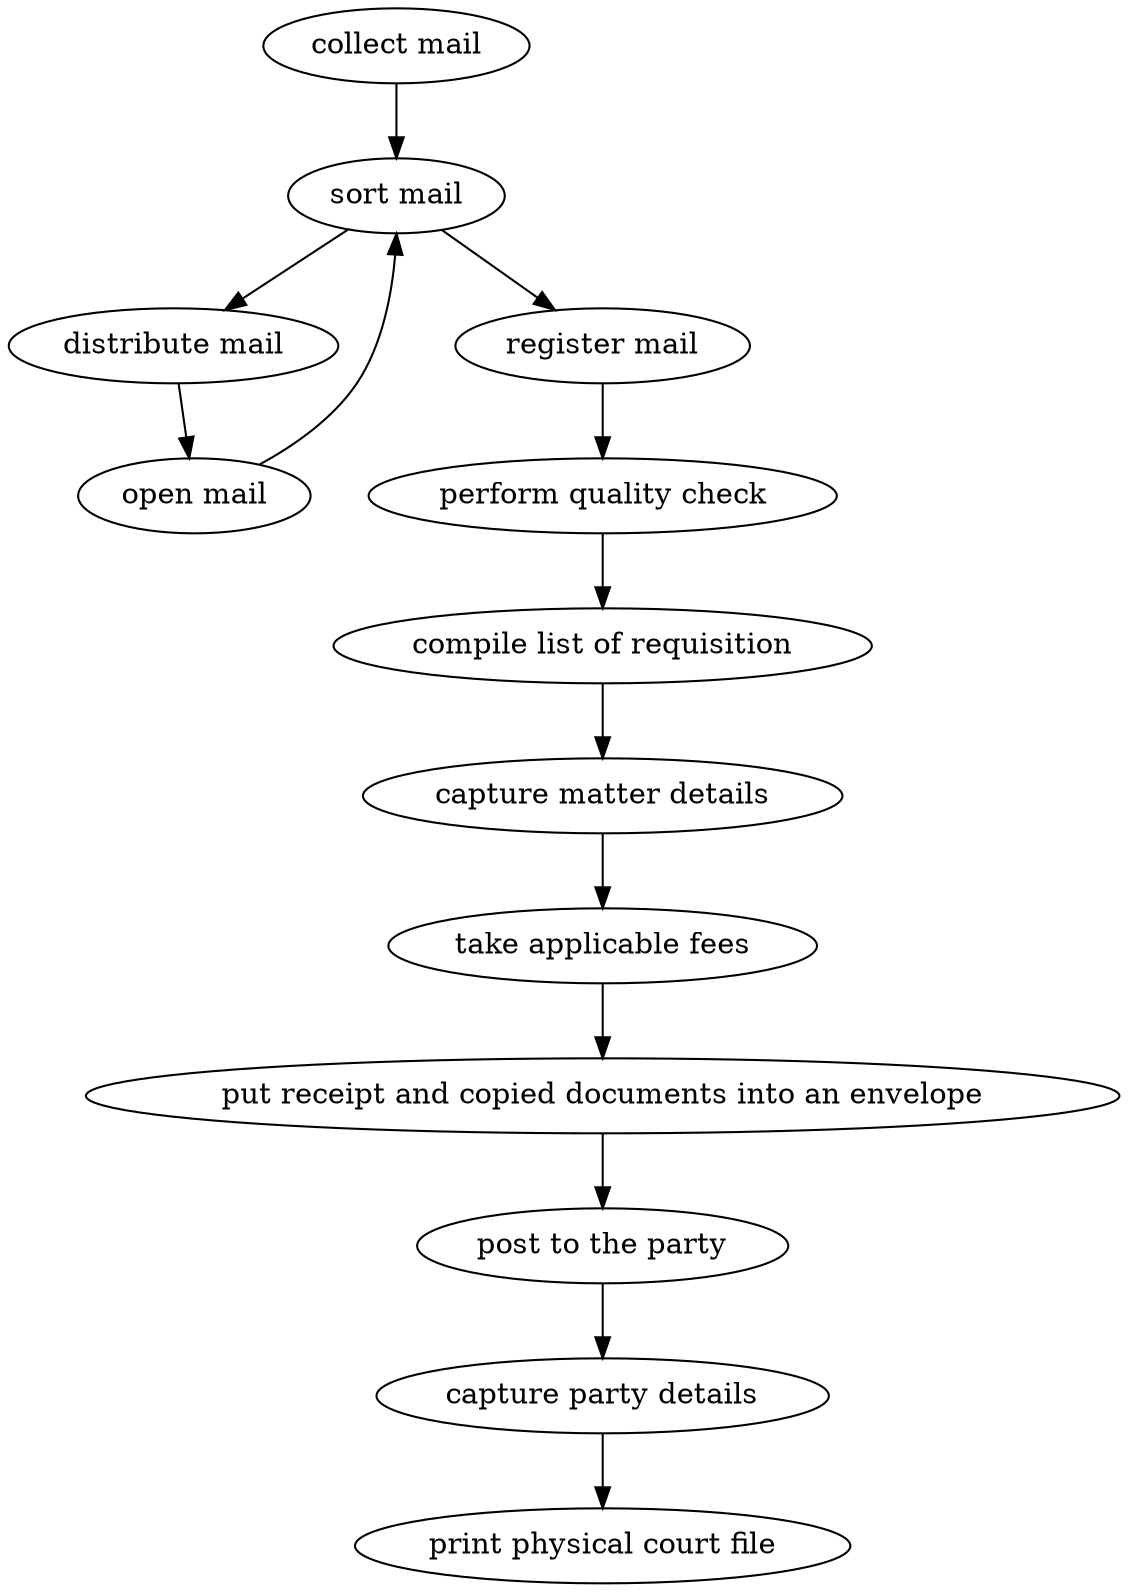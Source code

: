 strict digraph "doc-3.5" {
	graph [name="doc-3.5"];
	"collect mail"	[attrs="{'type': 'Activity', 'label': 'collect mail'}"];
	"sort mail"	[attrs="{'type': 'Activity', 'label': 'sort mail'}"];
	"collect mail" -> "sort mail"	[attrs="{'type': 'flow', 'label': 'flow'}"];
	"distribute mail"	[attrs="{'type': 'Activity', 'label': 'distribute mail'}"];
	"sort mail" -> "distribute mail"	[attrs="{'type': 'flow', 'label': 'flow'}"];
	"register mail"	[attrs="{'type': 'Activity', 'label': 'register mail'}"];
	"sort mail" -> "register mail"	[attrs="{'type': 'flow', 'label': 'flow'}"];
	"open mail"	[attrs="{'type': 'Activity', 'label': 'open mail'}"];
	"distribute mail" -> "open mail"	[attrs="{'type': 'flow', 'label': 'flow'}"];
	"open mail" -> "sort mail"	[attrs="{'type': 'flow', 'label': 'flow'}"];
	"perform quality check"	[attrs="{'type': 'Activity', 'label': 'perform quality check'}"];
	"register mail" -> "perform quality check"	[attrs="{'type': 'flow', 'label': 'flow'}"];
	"compile list of requisition"	[attrs="{'type': 'Activity', 'label': 'compile list of requisition'}"];
	"perform quality check" -> "compile list of requisition"	[attrs="{'type': 'flow', 'label': 'flow'}"];
	"capture matter details"	[attrs="{'type': 'Activity', 'label': 'capture matter details'}"];
	"compile list of requisition" -> "capture matter details"	[attrs="{'type': 'flow', 'label': 'flow'}"];
	"take applicable fees"	[attrs="{'type': 'Activity', 'label': 'take applicable fees'}"];
	"capture matter details" -> "take applicable fees"	[attrs="{'type': 'flow', 'label': 'flow'}"];
	"put receipt and copied documents into an envelope"	[attrs="{'type': 'Activity', 'label': 'put receipt and copied documents into an envelope'}"];
	"take applicable fees" -> "put receipt and copied documents into an envelope"	[attrs="{'type': 'flow', 'label': 'flow'}"];
	"post to the party"	[attrs="{'type': 'Activity', 'label': 'post to the party'}"];
	"put receipt and copied documents into an envelope" -> "post to the party"	[attrs="{'type': 'flow', 'label': 'flow'}"];
	"capture party details"	[attrs="{'type': 'Activity', 'label': 'capture party details'}"];
	"post to the party" -> "capture party details"	[attrs="{'type': 'flow', 'label': 'flow'}"];
	"print physical court file"	[attrs="{'type': 'Activity', 'label': 'print physical court file'}"];
	"capture party details" -> "print physical court file"	[attrs="{'type': 'flow', 'label': 'flow'}"];
}
